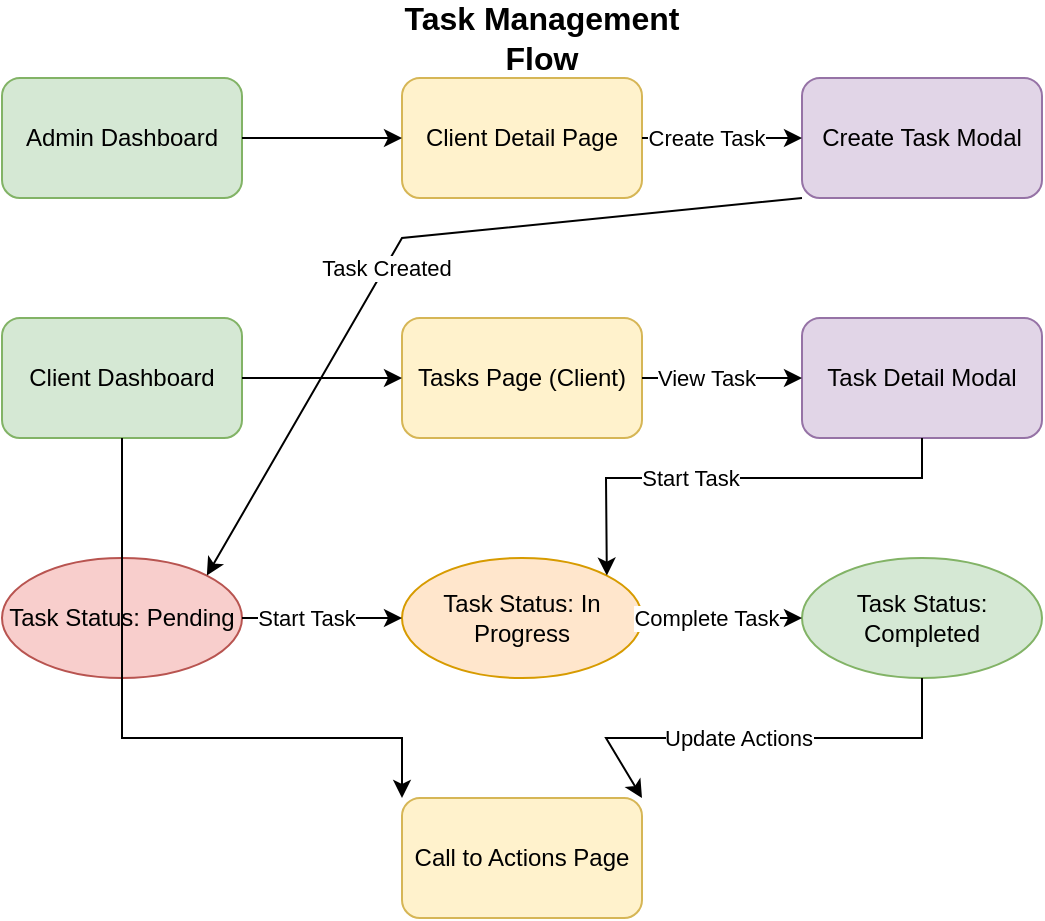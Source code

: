 <mxfile version="21.0.10" type="device">
  <diagram name="Task Management Flow" id="task-flow">
    <mxGraphModel dx="1200" dy="800" grid="1" gridSize="10" guides="1" tooltips="1" connect="1" arrows="1" fold="1" page="1" pageScale="1" pageWidth="850" pageHeight="1100" math="0" shadow="0">
      <root>
        <mxCell id="0" />
        <mxCell id="1" parent="0" />
        
        <!-- Admin Dashboard -->
        <mxCell id="admin_dashboard" value="Admin Dashboard" style="rounded=1;whiteSpace=wrap;html=1;fillColor=#d5e8d4;strokeColor=#82b366;" vertex="1" parent="1">
          <mxGeometry x="120" y="40" width="120" height="60" as="geometry" />
        </mxCell>
        
        <!-- Client Detail Page -->
        <mxCell id="client_detail" value="Client Detail Page" style="rounded=1;whiteSpace=wrap;html=1;fillColor=#fff2cc;strokeColor=#d6b656;" vertex="1" parent="1">
          <mxGeometry x="320" y="40" width="120" height="60" as="geometry" />
        </mxCell>
        
        <!-- Create Task Modal -->
        <mxCell id="create_task" value="Create Task Modal" style="rounded=1;whiteSpace=wrap;html=1;fillColor=#e1d5e7;strokeColor=#9673a6;" vertex="1" parent="1">
          <mxGeometry x="520" y="40" width="120" height="60" as="geometry" />
        </mxCell>
        
        <!-- Client Dashboard -->
        <mxCell id="client_dashboard" value="Client Dashboard" style="rounded=1;whiteSpace=wrap;html=1;fillColor=#d5e8d4;strokeColor=#82b366;" vertex="1" parent="1">
          <mxGeometry x="120" y="160" width="120" height="60" as="geometry" />
        </mxCell>
        
        <!-- Task List (Client) -->
        <mxCell id="task_list_client" value="Tasks Page (Client)" style="rounded=1;whiteSpace=wrap;html=1;fillColor=#fff2cc;strokeColor=#d6b656;" vertex="1" parent="1">
          <mxGeometry x="320" y="160" width="120" height="60" as="geometry" />
        </mxCell>
        
        <!-- Task Detail Modal -->
        <mxCell id="task_detail" value="Task Detail Modal" style="rounded=1;whiteSpace=wrap;html=1;fillColor=#e1d5e7;strokeColor=#9673a6;" vertex="1" parent="1">
          <mxGeometry x="520" y="160" width="120" height="60" as="geometry" />
        </mxCell>
        
        <!-- Task Status: Pending -->
        <mxCell id="task_pending" value="Task Status: Pending" style="ellipse;whiteSpace=wrap;html=1;fillColor=#f8cecc;strokeColor=#b85450;" vertex="1" parent="1">
          <mxGeometry x="120" y="280" width="120" height="60" as="geometry" />
        </mxCell>
        
        <!-- Task Status: In Progress -->
        <mxCell id="task_in_progress" value="Task Status: In Progress" style="ellipse;whiteSpace=wrap;html=1;fillColor=#ffe6cc;strokeColor=#d79b00;" vertex="1" parent="1">
          <mxGeometry x="320" y="280" width="120" height="60" as="geometry" />
        </mxCell>
        
        <!-- Task Status: Completed -->
        <mxCell id="task_completed" value="Task Status: Completed" style="ellipse;whiteSpace=wrap;html=1;fillColor=#d5e8d4;strokeColor=#82b366;" vertex="1" parent="1">
          <mxGeometry x="520" y="280" width="120" height="60" as="geometry" />
        </mxCell>
        
        <!-- Call to Actions Page -->
        <mxCell id="call_to_actions" value="Call to Actions Page" style="rounded=1;whiteSpace=wrap;html=1;fillColor=#fff2cc;strokeColor=#d6b656;" vertex="1" parent="1">
          <mxGeometry x="320" y="400" width="120" height="60" as="geometry" />
        </mxCell>
        
        <!-- Flow Connections -->
        <!-- Admin Dashboard to Client Detail -->
        <mxCell id="admin_to_client" value="" style="endArrow=classic;html=1;rounded=0;exitX=1;exitY=0.5;exitDx=0;exitDy=0;entryX=0;entryY=0.5;entryDx=0;entryDy=0;" edge="1" parent="1" source="admin_dashboard" target="client_detail">
          <mxGeometry width="50" height="50" relative="1" as="geometry">
            <mxPoint x="400" y="420" as="sourcePoint" />
            <mxPoint x="450" y="370" as="targetPoint" />
          </mxGeometry>
        </mxCell>
        
        <!-- Client Detail to Create Task -->
        <mxCell id="client_to_create" value="" style="endArrow=classic;html=1;rounded=0;exitX=1;exitY=0.5;exitDx=0;exitDy=0;entryX=0;entryY=0.5;entryDx=0;entryDy=0;" edge="1" parent="1" source="client_detail" target="create_task">
          <mxGeometry width="50" height="50" relative="1" as="geometry">
            <mxPoint x="400" y="420" as="sourcePoint" />
            <mxPoint x="450" y="370" as="targetPoint" />
          </mxGeometry>
        </mxCell>
        <mxCell id="client_to_create_label" value="Create Task" style="edgeLabel;html=1;align=center;verticalAlign=middle;resizable=0;points=[];" vertex="1" connectable="0" parent="client_to_create">
          <mxGeometry x="-0.2" relative="1" as="geometry">
            <mxPoint as="offset" />
          </mxGeometry>
        </mxCell>
        
        <!-- Create Task to Task Pending -->
        <mxCell id="create_to_pending" value="" style="endArrow=classic;html=1;rounded=0;exitX=0;exitY=1;exitDx=0;exitDy=0;entryX=1;entryY=0;entryDx=0;entryDy=0;" edge="1" parent="1" source="create_task" target="task_pending">
          <mxGeometry width="50" height="50" relative="1" as="geometry">
            <mxPoint x="400" y="420" as="sourcePoint" />
            <mxPoint x="450" y="370" as="targetPoint" />
            <Array as="points">
              <mxPoint x="320" y="120" />
            </Array>
          </mxGeometry>
        </mxCell>
        <mxCell id="create_to_pending_label" value="Task Created" style="edgeLabel;html=1;align=center;verticalAlign=middle;resizable=0;points=[];" vertex="1" connectable="0" parent="create_to_pending">
          <mxGeometry x="0.1" relative="1" as="geometry">
            <mxPoint as="offset" />
          </mxGeometry>
        </mxCell>
        
        <!-- Client Dashboard to Task List -->
        <mxCell id="dashboard_to_tasks" value="" style="endArrow=classic;html=1;rounded=0;exitX=1;exitY=0.5;exitDx=0;exitDy=0;entryX=0;entryY=0.5;entryDx=0;entryDy=0;" edge="1" parent="1" source="client_dashboard" target="task_list_client">
          <mxGeometry width="50" height="50" relative="1" as="geometry">
            <mxPoint x="400" y="420" as="sourcePoint" />
            <mxPoint x="450" y="370" as="targetPoint" />
          </mxGeometry>
        </mxCell>
        
        <!-- Task List to Task Detail -->
        <mxCell id="tasks_to_detail" value="" style="endArrow=classic;html=1;rounded=0;exitX=1;exitY=0.5;exitDx=0;exitDy=0;entryX=0;entryY=0.5;entryDx=0;entryDy=0;" edge="1" parent="1" source="task_list_client" target="task_detail">
          <mxGeometry width="50" height="50" relative="1" as="geometry">
            <mxPoint x="400" y="420" as="sourcePoint" />
            <mxPoint x="450" y="370" as="targetPoint" />
          </mxGeometry>
        </mxCell>
        <mxCell id="tasks_to_detail_label" value="View Task" style="edgeLabel;html=1;align=center;verticalAlign=middle;resizable=0;points=[];" vertex="1" connectable="0" parent="tasks_to_detail">
          <mxGeometry x="-0.2" relative="1" as="geometry">
            <mxPoint as="offset" />
          </mxGeometry>
        </mxCell>
        
        <!-- Task Detail to In Progress -->
        <mxCell id="detail_to_progress" value="" style="endArrow=classic;html=1;rounded=0;exitX=0.5;exitY=1;exitDx=0;exitDy=0;entryX=1;entryY=0;entryDx=0;entryDy=0;" edge="1" parent="1" source="task_detail" target="task_in_progress">
          <mxGeometry width="50" height="50" relative="1" as="geometry">
            <mxPoint x="400" y="420" as="sourcePoint" />
            <mxPoint x="450" y="370" as="targetPoint" />
            <Array as="points">
              <mxPoint x="580" y="240" />
              <mxPoint x="422" y="240" />
            </Array>
          </mxGeometry>
        </mxCell>
        <mxCell id="detail_to_progress_label" value="Start Task" style="edgeLabel;html=1;align=center;verticalAlign=middle;resizable=0;points=[];" vertex="1" connectable="0" parent="detail_to_progress">
          <mxGeometry x="0.2" relative="1" as="geometry">
            <mxPoint as="offset" />
          </mxGeometry>
        </mxCell>
        
        <!-- In Progress to Completed -->
        <mxCell id="progress_to_completed" value="" style="endArrow=classic;html=1;rounded=0;exitX=1;exitY=0.5;exitDx=0;exitDy=0;entryX=0;entryY=0.5;entryDx=0;entryDy=0;" edge="1" parent="1" source="task_in_progress" target="task_completed">
          <mxGeometry width="50" height="50" relative="1" as="geometry">
            <mxPoint x="400" y="420" as="sourcePoint" />
            <mxPoint x="450" y="370" as="targetPoint" />
          </mxGeometry>
        </mxCell>
        <mxCell id="progress_to_completed_label" value="Complete Task" style="edgeLabel;html=1;align=center;verticalAlign=middle;resizable=0;points=[];" vertex="1" connectable="0" parent="progress_to_completed">
          <mxGeometry x="-0.2" relative="1" as="geometry">
            <mxPoint as="offset" />
          </mxGeometry>
        </mxCell>
        
        <!-- Pending to In Progress -->
        <mxCell id="pending_to_progress" value="" style="endArrow=classic;html=1;rounded=0;exitX=1;exitY=0.5;exitDx=0;exitDy=0;entryX=0;entryY=0.5;entryDx=0;entryDy=0;" edge="1" parent="1" source="task_pending" target="task_in_progress">
          <mxGeometry width="50" height="50" relative="1" as="geometry">
            <mxPoint x="400" y="420" as="sourcePoint" />
            <mxPoint x="450" y="370" as="targetPoint" />
          </mxGeometry>
        </mxCell>
        <mxCell id="pending_to_progress_label" value="Start Task" style="edgeLabel;html=1;align=center;verticalAlign=middle;resizable=0;points=[];" vertex="1" connectable="0" parent="pending_to_progress">
          <mxGeometry x="-0.2" relative="1" as="geometry">
            <mxPoint as="offset" />
          </mxGeometry>
        </mxCell>
        
        <!-- Task Completed to Call to Actions -->
        <mxCell id="completed_to_cta" value="" style="endArrow=classic;html=1;rounded=0;exitX=0.5;exitY=1;exitDx=0;exitDy=0;entryX=1;entryY=0;entryDx=0;entryDy=0;" edge="1" parent="1" source="task_completed" target="call_to_actions">
          <mxGeometry width="50" height="50" relative="1" as="geometry">
            <mxPoint x="400" y="420" as="sourcePoint" />
            <mxPoint x="450" y="370" as="targetPoint" />
            <Array as="points">
              <mxPoint x="580" y="370" />
              <mxPoint x="422" y="370" />
            </Array>
          </mxGeometry>
        </mxCell>
        <mxCell id="completed_to_cta_label" value="Update Actions" style="edgeLabel;html=1;align=center;verticalAlign=middle;resizable=0;points=[];" vertex="1" connectable="0" parent="completed_to_cta">
          <mxGeometry x="0.1" relative="1" as="geometry">
            <mxPoint as="offset" />
          </mxGeometry>
        </mxCell>
        
        <!-- Dashboard to Call to Actions -->
        <mxCell id="dashboard_to_cta" value="" style="endArrow=classic;html=1;rounded=0;exitX=0.5;exitY=1;exitDx=0;exitDy=0;entryX=0;entryY=0;entryDx=0;entryDy=0;" edge="1" parent="1" source="client_dashboard" target="call_to_actions">
          <mxGeometry width="50" height="50" relative="1" as="geometry">
            <mxPoint x="400" y="420" as="sourcePoint" />
            <mxPoint x="450" y="370" as="targetPoint" />
            <Array as="points">
              <mxPoint x="180" y="370" />
              <mxPoint x="320" y="370" />
            </Array>
          </mxGeometry>
        </mxCell>
        
        <!-- Title -->
        <mxCell id="title" value="Task Management Flow" style="text;html=1;strokeColor=none;fillColor=none;align=center;verticalAlign=middle;whiteSpace=wrap;rounded=0;fontSize=16;fontStyle=1" vertex="1" parent="1">
          <mxGeometry x="320" y="10" width="140" height="20" as="geometry" />
        </mxCell>
      </root>
    </mxGraphModel>
  </diagram>
</mxfile> 